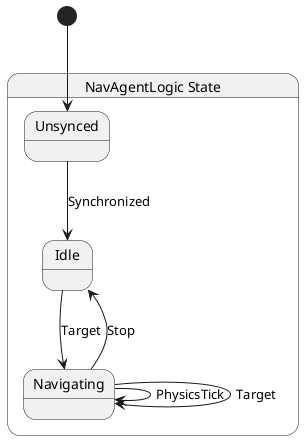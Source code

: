 @startuml NavAgentLogic
state "NavAgentLogic State" as DiaLuna_NavAgentLogic_State {
  state "Idle" as DiaLuna_NavAgentLogic_State_Idle
  state "Navigating" as DiaLuna_NavAgentLogic_State_Navigating
  state "Unsynced" as DiaLuna_NavAgentLogic_State_Unsynced
}

DiaLuna_NavAgentLogic_State_Idle --> DiaLuna_NavAgentLogic_State_Navigating : Target
DiaLuna_NavAgentLogic_State_Navigating --> DiaLuna_NavAgentLogic_State_Idle : Stop
DiaLuna_NavAgentLogic_State_Navigating --> DiaLuna_NavAgentLogic_State_Navigating : PhysicsTick
DiaLuna_NavAgentLogic_State_Navigating --> DiaLuna_NavAgentLogic_State_Navigating : Target
DiaLuna_NavAgentLogic_State_Unsynced --> DiaLuna_NavAgentLogic_State_Idle : Synchronized
[*] --> DiaLuna_NavAgentLogic_State_Unsynced
@enduml